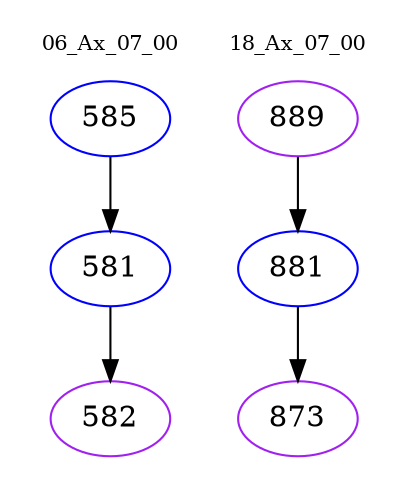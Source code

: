 digraph{
subgraph cluster_0 {
color = white
label = "06_Ax_07_00";
fontsize=10;
T0_585 [label="585", color="blue"]
T0_585 -> T0_581 [color="black"]
T0_581 [label="581", color="blue"]
T0_581 -> T0_582 [color="black"]
T0_582 [label="582", color="purple"]
}
subgraph cluster_1 {
color = white
label = "18_Ax_07_00";
fontsize=10;
T1_889 [label="889", color="purple"]
T1_889 -> T1_881 [color="black"]
T1_881 [label="881", color="blue"]
T1_881 -> T1_873 [color="black"]
T1_873 [label="873", color="purple"]
}
}

